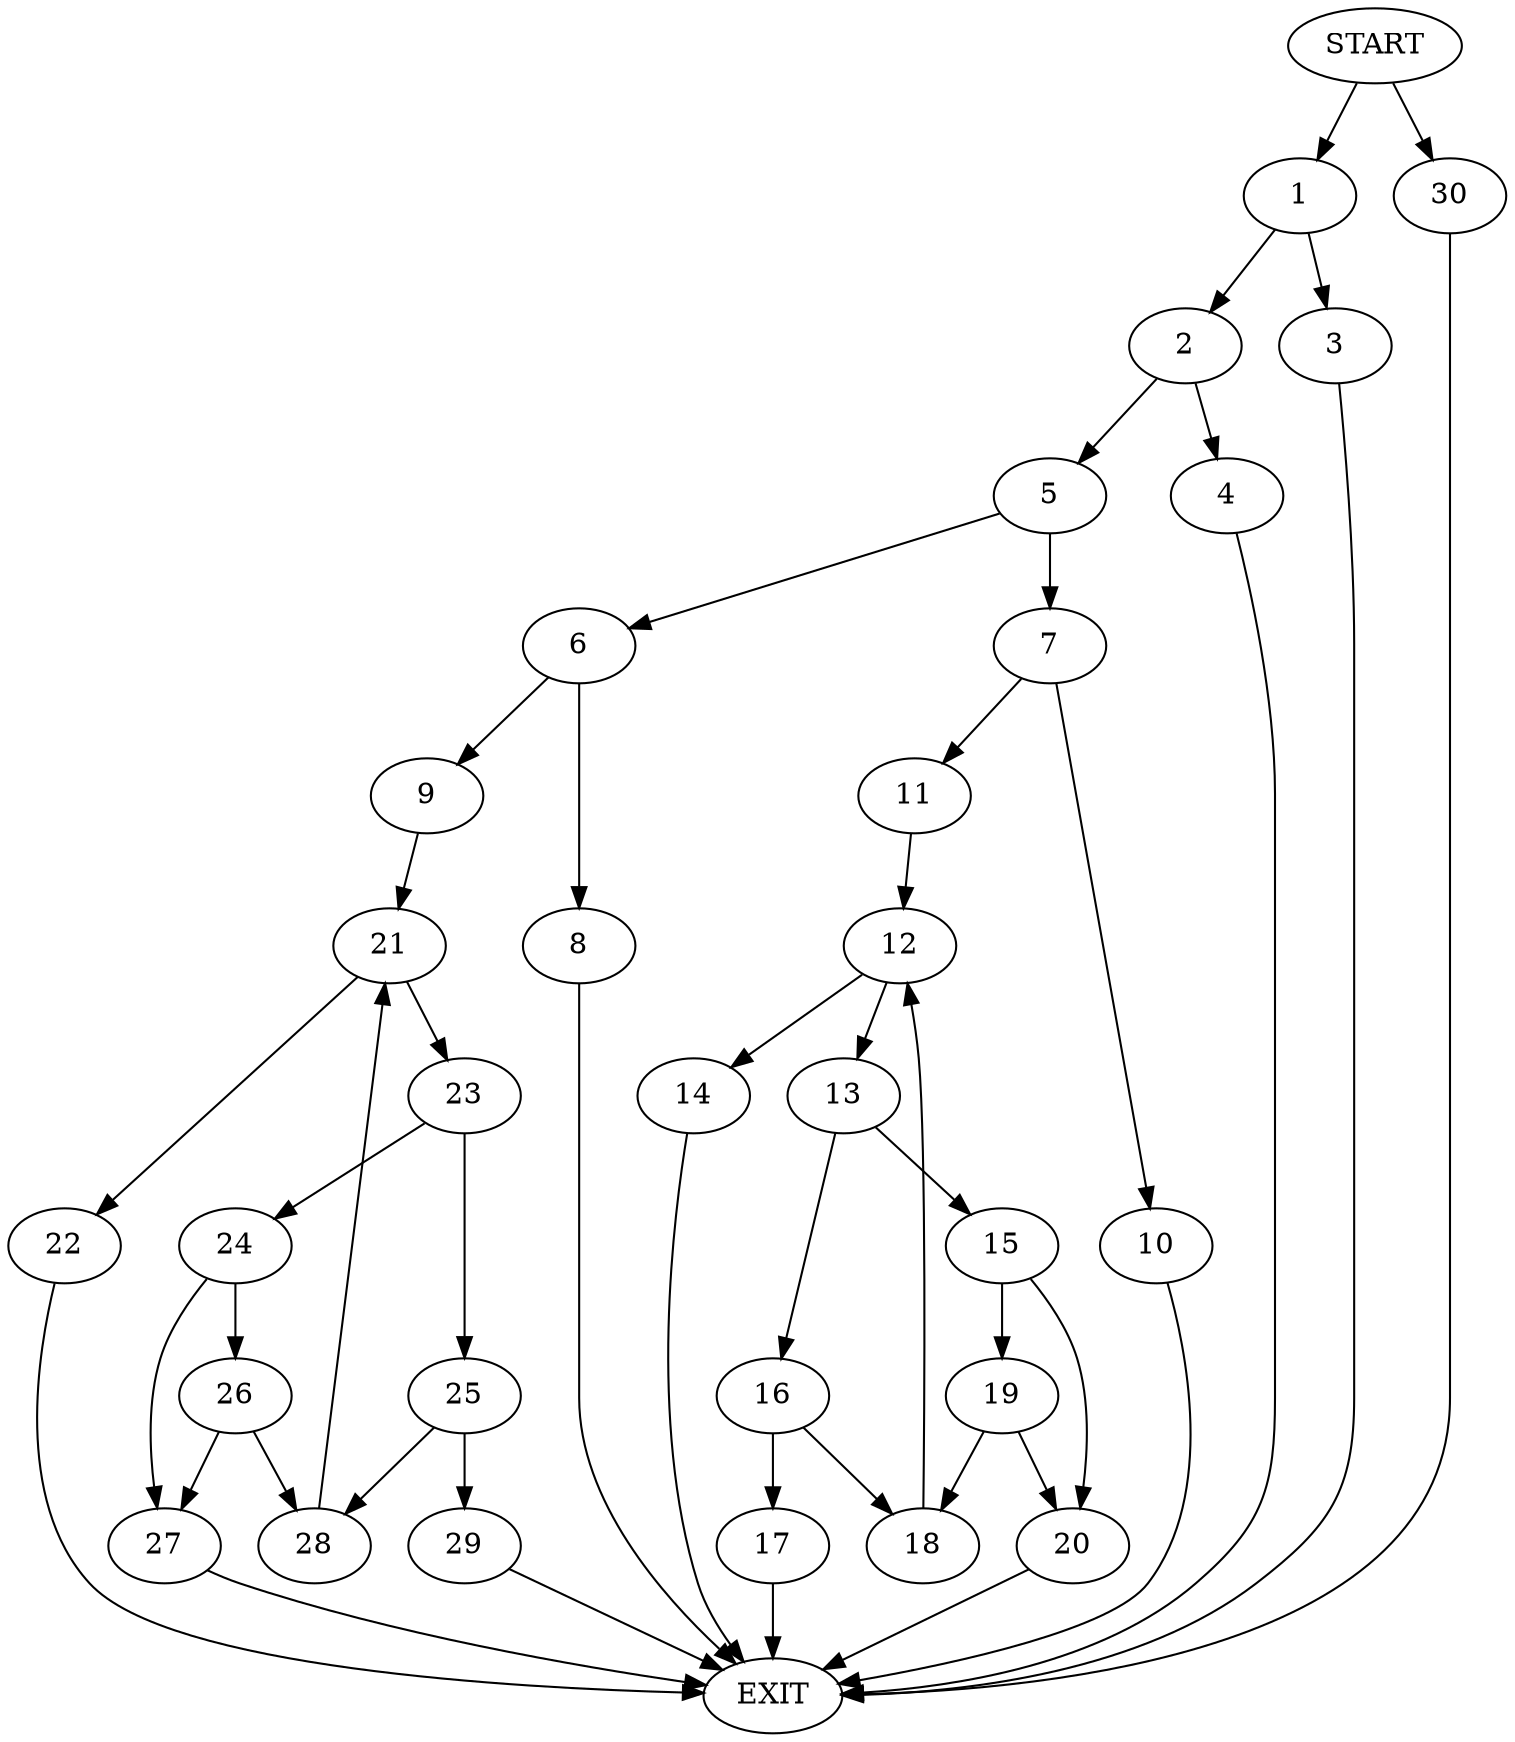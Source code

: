 digraph {
0 [label="START"]
31 [label="EXIT"]
0 -> 1
1 -> 2
1 -> 3
2 -> 4
2 -> 5
3 -> 31
5 -> 6
5 -> 7
4 -> 31
6 -> 8
6 -> 9
7 -> 10
7 -> 11
11 -> 12
10 -> 31
12 -> 13
12 -> 14
13 -> 15
13 -> 16
14 -> 31
16 -> 17
16 -> 18
15 -> 19
15 -> 20
19 -> 18
19 -> 20
20 -> 31
18 -> 12
17 -> 31
8 -> 31
9 -> 21
21 -> 22
21 -> 23
23 -> 24
23 -> 25
22 -> 31
24 -> 26
24 -> 27
25 -> 28
25 -> 29
26 -> 28
26 -> 27
27 -> 31
28 -> 21
29 -> 31
0 -> 30
30 -> 31
}
